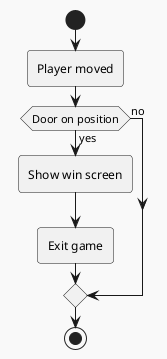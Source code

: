 @startuml
!theme mars


start
:Player moved;
if (Door on position) then (yes);
:Show win screen;
:Exit game;
else (no);
endif;
stop;


@enduml

